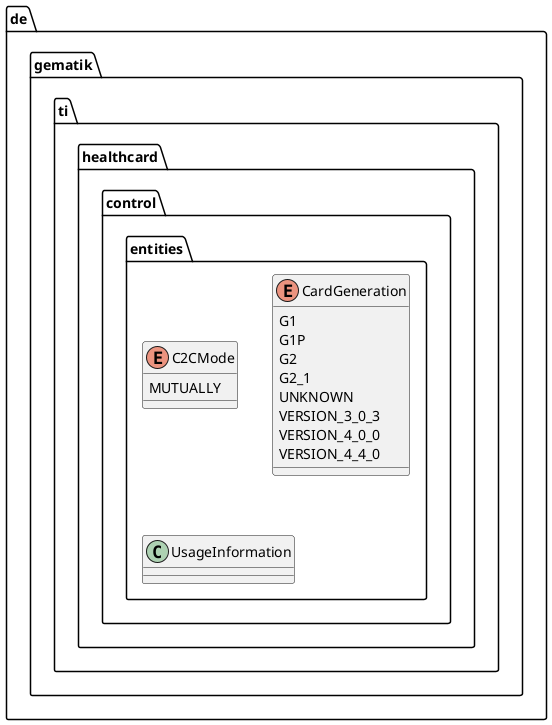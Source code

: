 @startuml



  namespace de.gematik.ti.healthcard.control {
    namespace entities {
      enum C2CMode {
        MUTUALLY
      }
    }
  }
  

  namespace de.gematik.ti.healthcard.control {
    namespace entities {
      enum CardGeneration {
        G1
        G1P
        G2
        G2_1
        UNKNOWN
        VERSION_3_0_3
        VERSION_4_0_0
        VERSION_4_4_0
      }
    }
  }
  

  namespace de.gematik.ti.healthcard.control {
    namespace entities {
      class de.gematik.ti.healthcard.control.entities.UsageInformation {
      }
    }
  }
  










@enduml
